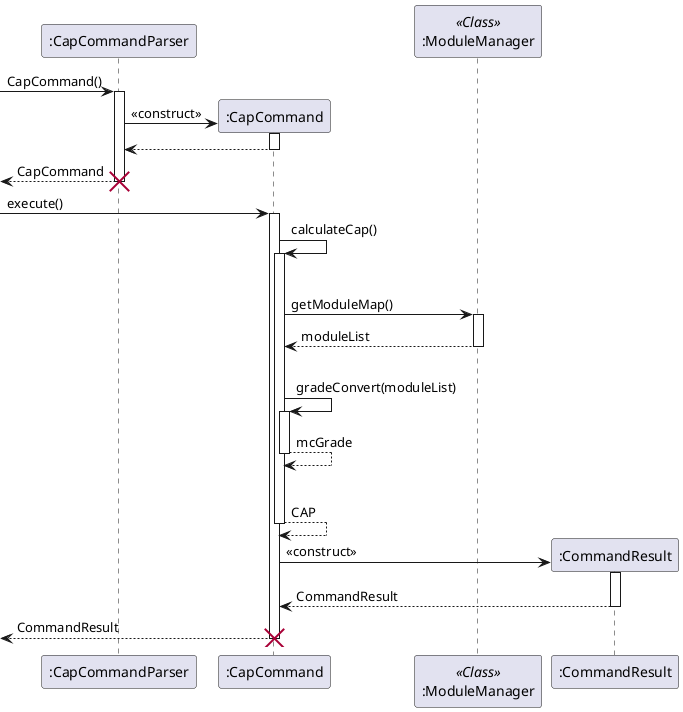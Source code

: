 @startuml

-> ":CapCommandParser" ++ : CapCommand()
    ":CapCommandParser" -> ":CapCommand" ** : <<construct>>
    activate ":CapCommand"
    return
<-- ":CapCommandParser" !! : CapCommand

-> ":CapCommand" ++ : execute()
    ":CapCommand" -> ":CapCommand" ++ : calculateCap()
        |||
        participant ":ModuleManager" as MM << Class >>
        ":CapCommand" -> MM ++ : getModuleMap()
        return moduleList
        |||
        ":CapCommand" -> ":CapCommand" ++ : gradeConvert(moduleList)
        return mcGrade
        |||
    return CAP

    create ":CommandResult"
    ":CapCommand" -> ":CommandResult" ++ : <<construct>>
    return CommandResult
<-- ":CapCommand" !! : CommandResult
@enduml